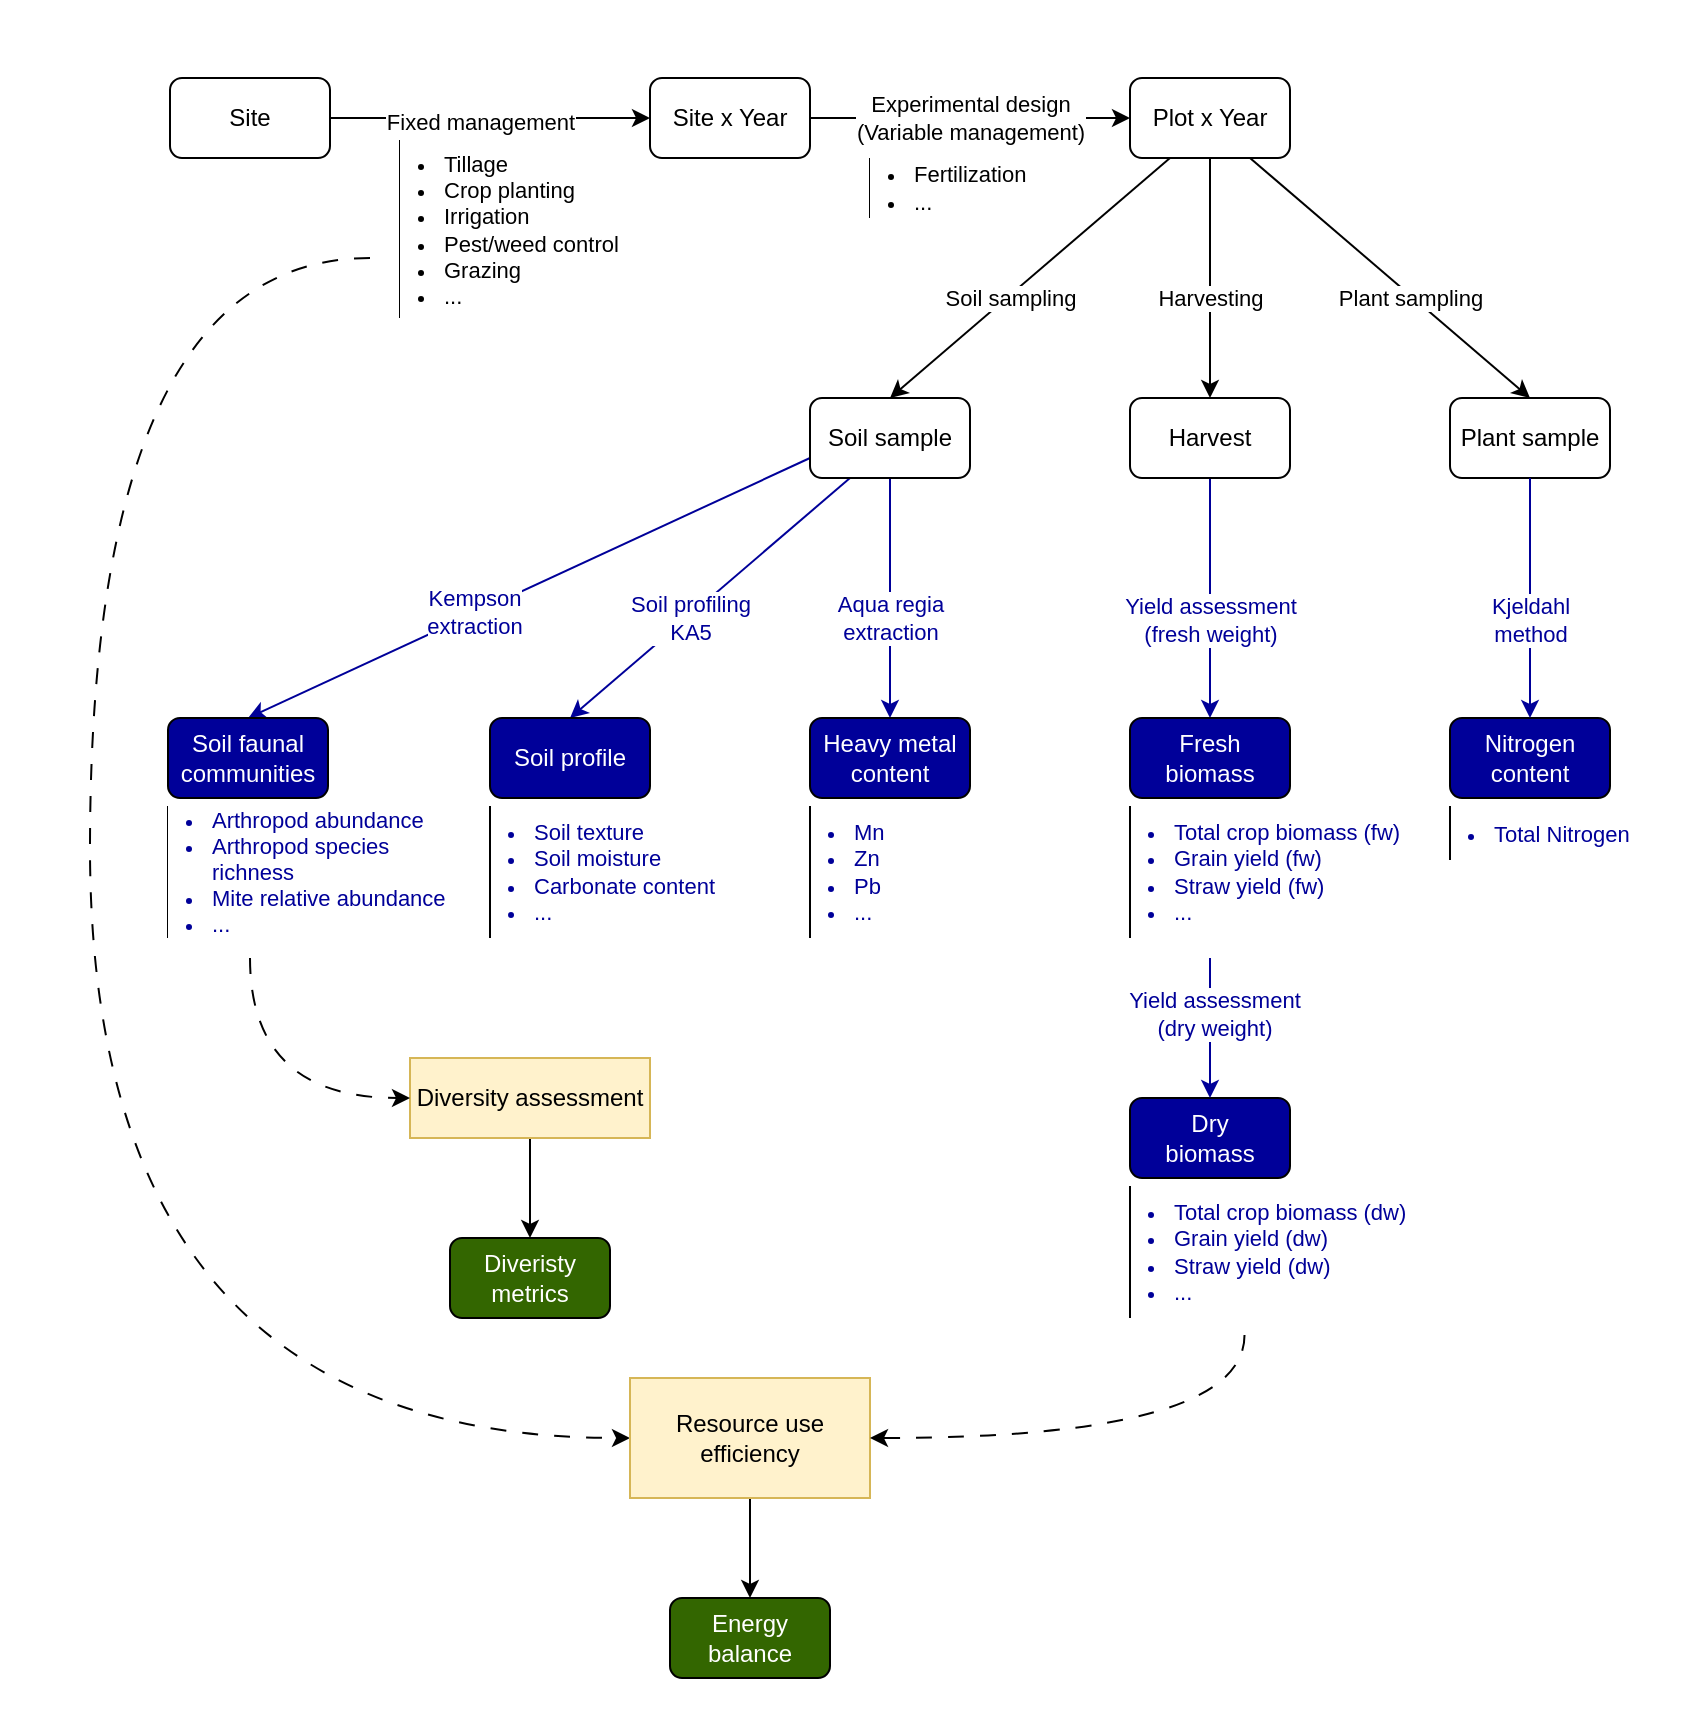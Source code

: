 <mxfile version="24.2.5" type="device">
  <diagram name="Page-1" id="tc0Ja6hnESoEhUfPkp6r">
    <mxGraphModel dx="1562" dy="908" grid="1" gridSize="10" guides="1" tooltips="1" connect="1" arrows="1" fold="1" page="1" pageScale="1" pageWidth="850" pageHeight="1100" math="0" shadow="0">
      <root>
        <mxCell id="0" />
        <mxCell id="1" parent="0" />
        <mxCell id="ZSXmt-S32ppHJpxQg7nn-1" value="" style="rounded=0;whiteSpace=wrap;html=1;strokeColor=none;" vertex="1" parent="1">
          <mxGeometry y="80" width="840" height="860" as="geometry" />
        </mxCell>
        <mxCell id="nqI_gQ-h2WcqjYBQ8Ems-4" style="edgeStyle=orthogonalEdgeStyle;rounded=0;orthogonalLoop=1;jettySize=auto;html=1;" parent="1" source="nqI_gQ-h2WcqjYBQ8Ems-1" target="nqI_gQ-h2WcqjYBQ8Ems-2" edge="1">
          <mxGeometry relative="1" as="geometry" />
        </mxCell>
        <mxCell id="nqI_gQ-h2WcqjYBQ8Ems-13" value="Fixed management" style="edgeLabel;html=1;align=center;verticalAlign=middle;resizable=0;points=[];" parent="nqI_gQ-h2WcqjYBQ8Ems-4" vertex="1" connectable="0">
          <mxGeometry x="-0.062" y="-2" relative="1" as="geometry">
            <mxPoint as="offset" />
          </mxGeometry>
        </mxCell>
        <mxCell id="nqI_gQ-h2WcqjYBQ8Ems-1" value="Site" style="rounded=1;whiteSpace=wrap;html=1;" parent="1" vertex="1">
          <mxGeometry x="85" y="119" width="80" height="40" as="geometry" />
        </mxCell>
        <mxCell id="nqI_gQ-h2WcqjYBQ8Ems-5" style="rounded=0;orthogonalLoop=1;jettySize=auto;html=1;exitX=1;exitY=0.5;exitDx=0;exitDy=0;entryX=0;entryY=0.5;entryDx=0;entryDy=0;" parent="1" source="nqI_gQ-h2WcqjYBQ8Ems-2" target="nqI_gQ-h2WcqjYBQ8Ems-3" edge="1">
          <mxGeometry relative="1" as="geometry" />
        </mxCell>
        <mxCell id="nqI_gQ-h2WcqjYBQ8Ems-15" value="Experimental design&lt;div&gt;(Variable management)&lt;/div&gt;" style="edgeLabel;html=1;align=center;verticalAlign=middle;resizable=0;points=[];" parent="nqI_gQ-h2WcqjYBQ8Ems-5" vertex="1" connectable="0">
          <mxGeometry x="0.025" y="-1" relative="1" as="geometry">
            <mxPoint x="-2" y="-1" as="offset" />
          </mxGeometry>
        </mxCell>
        <mxCell id="nqI_gQ-h2WcqjYBQ8Ems-2" value="Site x Year" style="rounded=1;whiteSpace=wrap;html=1;" parent="1" vertex="1">
          <mxGeometry x="325" y="119" width="80" height="40" as="geometry" />
        </mxCell>
        <mxCell id="nqI_gQ-h2WcqjYBQ8Ems-8" style="rounded=0;orthogonalLoop=1;jettySize=auto;html=1;" parent="1" source="nqI_gQ-h2WcqjYBQ8Ems-3" target="nqI_gQ-h2WcqjYBQ8Ems-7" edge="1">
          <mxGeometry relative="1" as="geometry" />
        </mxCell>
        <mxCell id="nqI_gQ-h2WcqjYBQ8Ems-24" value="Harvesting" style="edgeLabel;html=1;align=center;verticalAlign=middle;resizable=0;points=[];" parent="nqI_gQ-h2WcqjYBQ8Ems-8" vertex="1" connectable="0">
          <mxGeometry x="-0.025" y="-1" relative="1" as="geometry">
            <mxPoint x="1" y="11" as="offset" />
          </mxGeometry>
        </mxCell>
        <mxCell id="nqI_gQ-h2WcqjYBQ8Ems-9" style="rounded=0;orthogonalLoop=1;jettySize=auto;html=1;entryX=0.5;entryY=0;entryDx=0;entryDy=0;exitX=0.75;exitY=1;exitDx=0;exitDy=0;" parent="1" source="nqI_gQ-h2WcqjYBQ8Ems-3" target="nqI_gQ-h2WcqjYBQ8Ems-6" edge="1">
          <mxGeometry relative="1" as="geometry" />
        </mxCell>
        <mxCell id="nqI_gQ-h2WcqjYBQ8Ems-23" value="Plant sampling" style="edgeLabel;html=1;align=center;verticalAlign=middle;resizable=0;points=[];" parent="nqI_gQ-h2WcqjYBQ8Ems-9" vertex="1" connectable="0">
          <mxGeometry x="0.04" y="-3" relative="1" as="geometry">
            <mxPoint x="9" y="5" as="offset" />
          </mxGeometry>
        </mxCell>
        <mxCell id="nqI_gQ-h2WcqjYBQ8Ems-12" style="rounded=0;orthogonalLoop=1;jettySize=auto;html=1;exitX=0.25;exitY=1;exitDx=0;exitDy=0;entryX=0.5;entryY=0;entryDx=0;entryDy=0;" parent="1" source="nqI_gQ-h2WcqjYBQ8Ems-3" target="nqI_gQ-h2WcqjYBQ8Ems-11" edge="1">
          <mxGeometry relative="1" as="geometry" />
        </mxCell>
        <mxCell id="nqI_gQ-h2WcqjYBQ8Ems-25" value="Soil sampling" style="edgeLabel;html=1;align=center;verticalAlign=middle;resizable=0;points=[];" parent="nqI_gQ-h2WcqjYBQ8Ems-12" vertex="1" connectable="0">
          <mxGeometry x="-0.04" y="2" relative="1" as="geometry">
            <mxPoint x="-14" y="11" as="offset" />
          </mxGeometry>
        </mxCell>
        <mxCell id="nqI_gQ-h2WcqjYBQ8Ems-3" value="Plot x Year" style="rounded=1;whiteSpace=wrap;html=1;" parent="1" vertex="1">
          <mxGeometry x="565" y="119" width="80" height="40" as="geometry" />
        </mxCell>
        <mxCell id="nqI_gQ-h2WcqjYBQ8Ems-6" value="Plant sample" style="rounded=1;whiteSpace=wrap;html=1;" parent="1" vertex="1">
          <mxGeometry x="725" y="279" width="80" height="40" as="geometry" />
        </mxCell>
        <mxCell id="nqI_gQ-h2WcqjYBQ8Ems-33" style="edgeStyle=orthogonalEdgeStyle;rounded=0;orthogonalLoop=1;jettySize=auto;html=1;exitX=0.5;exitY=1;exitDx=0;exitDy=0;strokeColor=#000099;" parent="1" source="nqI_gQ-h2WcqjYBQ8Ems-7" target="nqI_gQ-h2WcqjYBQ8Ems-30" edge="1">
          <mxGeometry relative="1" as="geometry" />
        </mxCell>
        <mxCell id="nqI_gQ-h2WcqjYBQ8Ems-7" value="Harvest" style="rounded=1;whiteSpace=wrap;html=1;" parent="1" vertex="1">
          <mxGeometry x="565" y="279" width="80" height="40" as="geometry" />
        </mxCell>
        <mxCell id="nqI_gQ-h2WcqjYBQ8Ems-27" style="edgeStyle=orthogonalEdgeStyle;rounded=0;orthogonalLoop=1;jettySize=auto;html=1;exitX=0.5;exitY=1;exitDx=0;exitDy=0;strokeColor=#000099;" parent="1" source="nqI_gQ-h2WcqjYBQ8Ems-11" edge="1">
          <mxGeometry relative="1" as="geometry">
            <mxPoint x="445" y="439" as="targetPoint" />
          </mxGeometry>
        </mxCell>
        <mxCell id="nqI_gQ-h2WcqjYBQ8Ems-34" value="Aqua regia&lt;div&gt;extraction&lt;/div&gt;" style="edgeLabel;html=1;align=center;verticalAlign=middle;resizable=0;points=[];fontColor=#000099;" parent="nqI_gQ-h2WcqjYBQ8Ems-27" vertex="1" connectable="0">
          <mxGeometry x="-0.153" y="-1" relative="1" as="geometry">
            <mxPoint x="1" y="19" as="offset" />
          </mxGeometry>
        </mxCell>
        <mxCell id="nqI_gQ-h2WcqjYBQ8Ems-35" style="rounded=0;orthogonalLoop=1;jettySize=auto;html=1;exitX=0.25;exitY=1;exitDx=0;exitDy=0;entryX=0.5;entryY=0;entryDx=0;entryDy=0;strokeColor=#000099;" parent="1" source="nqI_gQ-h2WcqjYBQ8Ems-11" target="nqI_gQ-h2WcqjYBQ8Ems-36" edge="1">
          <mxGeometry relative="1" as="geometry">
            <mxPoint x="285" y="439" as="targetPoint" />
          </mxGeometry>
        </mxCell>
        <mxCell id="nqI_gQ-h2WcqjYBQ8Ems-37" value="Soil profiling&lt;div&gt;KA5&lt;/div&gt;" style="edgeLabel;html=1;align=center;verticalAlign=middle;resizable=0;points=[];fontColor=#000099;" parent="nqI_gQ-h2WcqjYBQ8Ems-35" vertex="1" connectable="0">
          <mxGeometry x="-0.025" y="2" relative="1" as="geometry">
            <mxPoint x="-13" y="10" as="offset" />
          </mxGeometry>
        </mxCell>
        <mxCell id="nqI_gQ-h2WcqjYBQ8Ems-39" style="rounded=0;orthogonalLoop=1;jettySize=auto;html=1;exitX=0;exitY=0.75;exitDx=0;exitDy=0;entryX=0.5;entryY=0;entryDx=0;entryDy=0;strokeColor=#000099;" parent="1" source="nqI_gQ-h2WcqjYBQ8Ems-11" target="nqI_gQ-h2WcqjYBQ8Ems-38" edge="1">
          <mxGeometry relative="1" as="geometry" />
        </mxCell>
        <mxCell id="nqI_gQ-h2WcqjYBQ8Ems-40" value="Kempson&lt;div&gt;extraction&lt;/div&gt;" style="edgeLabel;html=1;align=center;verticalAlign=middle;resizable=0;points=[];fontColor=#000099;" parent="nqI_gQ-h2WcqjYBQ8Ems-39" vertex="1" connectable="0">
          <mxGeometry x="0.195" y="-1" relative="1" as="geometry">
            <mxPoint as="offset" />
          </mxGeometry>
        </mxCell>
        <mxCell id="nqI_gQ-h2WcqjYBQ8Ems-11" value="Soil sample" style="rounded=1;whiteSpace=wrap;html=1;" parent="1" vertex="1">
          <mxGeometry x="405" y="279" width="80" height="40" as="geometry" />
        </mxCell>
        <mxCell id="nqI_gQ-h2WcqjYBQ8Ems-19" value="" style="endArrow=none;html=1;rounded=0;entryX=0;entryY=1;entryDx=0;entryDy=0;fontSize=11;" parent="1" target="nqI_gQ-h2WcqjYBQ8Ems-20" edge="1">
          <mxGeometry width="50" height="50" relative="1" as="geometry">
            <mxPoint x="200" y="150" as="sourcePoint" />
            <mxPoint x="200" y="260" as="targetPoint" />
          </mxGeometry>
        </mxCell>
        <mxCell id="nqI_gQ-h2WcqjYBQ8Ems-20" value="&lt;ul style=&quot;padding-left: 20px; font-size: 11px;&quot;&gt;&lt;li style=&quot;font-size: 11px;&quot;&gt;Tillage&lt;/li&gt;&lt;li style=&quot;font-size: 11px;&quot;&gt;Crop planting&lt;/li&gt;&lt;li style=&quot;font-size: 11px;&quot;&gt;Irrigation&lt;/li&gt;&lt;li style=&quot;font-size: 11px;&quot;&gt;Pest/weed control&lt;/li&gt;&lt;li style=&quot;font-size: 11px;&quot;&gt;Grazing&lt;/li&gt;&lt;li style=&quot;font-size: 11px;&quot;&gt;...&lt;/li&gt;&lt;/ul&gt;" style="rounded=0;whiteSpace=wrap;html=1;strokeColor=none;align=left;fontSize=11;" parent="1" vertex="1">
          <mxGeometry x="200" y="150" width="120" height="89" as="geometry" />
        </mxCell>
        <mxCell id="nqI_gQ-h2WcqjYBQ8Ems-21" value="" style="endArrow=none;html=1;rounded=0;entryX=0;entryY=1;entryDx=0;entryDy=0;fontSize=11;" parent="1" target="nqI_gQ-h2WcqjYBQ8Ems-22" edge="1">
          <mxGeometry width="50" height="50" relative="1" as="geometry">
            <mxPoint x="435" y="159" as="sourcePoint" />
            <mxPoint x="435" y="269" as="targetPoint" />
          </mxGeometry>
        </mxCell>
        <mxCell id="nqI_gQ-h2WcqjYBQ8Ems-22" value="&lt;ul style=&quot;padding-left: 20px; font-size: 11px;&quot;&gt;&lt;li style=&quot;font-size: 11px;&quot;&gt;Fertilization&lt;/li&gt;&lt;li style=&quot;font-size: 11px;&quot;&gt;...&lt;/li&gt;&lt;/ul&gt;" style="rounded=0;whiteSpace=wrap;html=1;strokeColor=none;align=left;fontSize=11;" parent="1" vertex="1">
          <mxGeometry x="435" y="159" width="100" height="30" as="geometry" />
        </mxCell>
        <mxCell id="nqI_gQ-h2WcqjYBQ8Ems-28" value="Heavy metal content" style="rounded=1;whiteSpace=wrap;html=1;fillColor=#000099;fontColor=#FFFFFF;" parent="1" vertex="1">
          <mxGeometry x="405" y="439" width="80" height="40" as="geometry" />
        </mxCell>
        <mxCell id="nqI_gQ-h2WcqjYBQ8Ems-30" value="Fresh biomass" style="rounded=1;whiteSpace=wrap;html=1;fillColor=#000099;fontColor=#FFFFFF;" parent="1" vertex="1">
          <mxGeometry x="565" y="439" width="80" height="40" as="geometry" />
        </mxCell>
        <mxCell id="nqI_gQ-h2WcqjYBQ8Ems-31" value="Nitrogen content" style="rounded=1;whiteSpace=wrap;html=1;fillColor=#000099;fontColor=#FFFFFF;" parent="1" vertex="1">
          <mxGeometry x="725" y="439" width="80" height="40" as="geometry" />
        </mxCell>
        <mxCell id="nqI_gQ-h2WcqjYBQ8Ems-36" value="Soil profile" style="rounded=1;whiteSpace=wrap;html=1;fillColor=#000099;fontColor=#FFFFFF;" parent="1" vertex="1">
          <mxGeometry x="245" y="439" width="80" height="40" as="geometry" />
        </mxCell>
        <mxCell id="nqI_gQ-h2WcqjYBQ8Ems-38" value="Soil faunal communities" style="rounded=1;whiteSpace=wrap;html=1;fillColor=#000099;fontColor=#FFFFFF;" parent="1" vertex="1">
          <mxGeometry x="84" y="439" width="80" height="40" as="geometry" />
        </mxCell>
        <mxCell id="nqI_gQ-h2WcqjYBQ8Ems-42" value="" style="endArrow=none;html=1;rounded=0;entryX=0;entryY=1;entryDx=0;entryDy=0;fontSize=11;" parent="1" target="nqI_gQ-h2WcqjYBQ8Ems-43" edge="1">
          <mxGeometry width="50" height="50" relative="1" as="geometry">
            <mxPoint x="84" y="483" as="sourcePoint" />
            <mxPoint x="84" y="593" as="targetPoint" />
          </mxGeometry>
        </mxCell>
        <mxCell id="nqI_gQ-h2WcqjYBQ8Ems-43" value="&lt;ul style=&quot;padding-left: 20px; font-size: 11px;&quot;&gt;&lt;li style=&quot;font-size: 11px;&quot;&gt;Arthropod abundance&lt;/li&gt;&lt;li style=&quot;font-size: 11px;&quot;&gt;Arthropod species richness&lt;/li&gt;&lt;li style=&quot;font-size: 11px;&quot;&gt;Mite relative abundance&lt;/li&gt;&lt;li style=&quot;font-size: 11px;&quot;&gt;...&lt;/li&gt;&lt;/ul&gt;" style="rounded=0;whiteSpace=wrap;html=1;strokeColor=none;align=left;fontSize=11;fontColor=#000099;" parent="1" vertex="1">
          <mxGeometry x="84" y="483" width="140" height="66" as="geometry" />
        </mxCell>
        <mxCell id="nqI_gQ-h2WcqjYBQ8Ems-44" value="&lt;ul style=&quot;padding-left: 20px; font-size: 11px;&quot;&gt;&lt;li style=&quot;font-size: 11px;&quot;&gt;Soil texture&lt;/li&gt;&lt;li style=&quot;font-size: 11px;&quot;&gt;Soil moisture&lt;/li&gt;&lt;li style=&quot;font-size: 11px;&quot;&gt;Carbonate content&lt;/li&gt;&lt;li style=&quot;font-size: 11px;&quot;&gt;...&lt;/li&gt;&lt;/ul&gt;" style="rounded=0;whiteSpace=wrap;html=1;strokeColor=none;align=left;fontSize=11;fontColor=#000099;" parent="1" vertex="1">
          <mxGeometry x="245" y="483" width="140" height="66" as="geometry" />
        </mxCell>
        <mxCell id="nqI_gQ-h2WcqjYBQ8Ems-45" value="" style="endArrow=none;html=1;rounded=0;exitX=0;exitY=0;exitDx=0;exitDy=0;entryX=0;entryY=1;entryDx=0;entryDy=0;" parent="1" source="nqI_gQ-h2WcqjYBQ8Ems-44" target="nqI_gQ-h2WcqjYBQ8Ems-44" edge="1">
          <mxGeometry width="50" height="50" relative="1" as="geometry">
            <mxPoint x="425" y="479" as="sourcePoint" />
            <mxPoint x="475" y="429" as="targetPoint" />
          </mxGeometry>
        </mxCell>
        <mxCell id="nqI_gQ-h2WcqjYBQ8Ems-46" value="&lt;ul style=&quot;padding-left: 20px; font-size: 11px;&quot;&gt;&lt;li style=&quot;font-size: 11px;&quot;&gt;Mn&lt;/li&gt;&lt;li style=&quot;font-size: 11px;&quot;&gt;Zn&lt;/li&gt;&lt;li style=&quot;font-size: 11px;&quot;&gt;&lt;span style=&quot;background-color: initial;&quot;&gt;Pb&lt;/span&gt;&lt;/li&gt;&lt;li style=&quot;font-size: 11px;&quot;&gt;&lt;span style=&quot;background-color: initial;&quot;&gt;...&lt;/span&gt;&lt;br&gt;&lt;/li&gt;&lt;/ul&gt;" style="rounded=0;whiteSpace=wrap;html=1;strokeColor=none;align=left;fontSize=11;fontColor=#000099;" parent="1" vertex="1">
          <mxGeometry x="405" y="483" width="75" height="66" as="geometry" />
        </mxCell>
        <mxCell id="nqI_gQ-h2WcqjYBQ8Ems-47" value="" style="endArrow=none;html=1;rounded=0;exitX=0;exitY=0;exitDx=0;exitDy=0;entryX=0;entryY=1;entryDx=0;entryDy=0;" parent="1" source="nqI_gQ-h2WcqjYBQ8Ems-46" target="nqI_gQ-h2WcqjYBQ8Ems-46" edge="1">
          <mxGeometry width="50" height="50" relative="1" as="geometry">
            <mxPoint x="585" y="479" as="sourcePoint" />
            <mxPoint x="635" y="429" as="targetPoint" />
          </mxGeometry>
        </mxCell>
        <mxCell id="nqI_gQ-h2WcqjYBQ8Ems-48" value="&lt;ul style=&quot;padding-left: 20px; font-size: 11px;&quot;&gt;&lt;li style=&quot;font-size: 11px;&quot;&gt;&lt;span style=&quot;background-color: initial;&quot;&gt;Total crop biomass (fw)&lt;/span&gt;&lt;/li&gt;&lt;li style=&quot;font-size: 11px;&quot;&gt;Grain yield (fw)&lt;/li&gt;&lt;li style=&quot;font-size: 11px;&quot;&gt;&lt;span style=&quot;background-color: initial;&quot;&gt;Straw yield (fw)&lt;/span&gt;&lt;/li&gt;&lt;li style=&quot;font-size: 11px;&quot;&gt;&lt;span style=&quot;background-color: initial;&quot;&gt;...&lt;/span&gt;&lt;br&gt;&lt;/li&gt;&lt;/ul&gt;" style="rounded=0;whiteSpace=wrap;html=1;strokeColor=none;align=left;fontSize=11;fontColor=#000099;" parent="1" vertex="1">
          <mxGeometry x="565" y="483" width="140" height="66" as="geometry" />
        </mxCell>
        <mxCell id="nqI_gQ-h2WcqjYBQ8Ems-49" value="" style="endArrow=none;html=1;rounded=0;exitX=0;exitY=0;exitDx=0;exitDy=0;entryX=0;entryY=1;entryDx=0;entryDy=0;" parent="1" source="nqI_gQ-h2WcqjYBQ8Ems-48" target="nqI_gQ-h2WcqjYBQ8Ems-48" edge="1">
          <mxGeometry width="50" height="50" relative="1" as="geometry">
            <mxPoint x="745" y="479" as="sourcePoint" />
            <mxPoint x="795" y="429" as="targetPoint" />
          </mxGeometry>
        </mxCell>
        <mxCell id="nqI_gQ-h2WcqjYBQ8Ems-50" value="Yield assessment&lt;div&gt;(fresh weight)&lt;/div&gt;" style="edgeLabel;html=1;align=center;verticalAlign=middle;resizable=0;points=[];fontColor=#000099;" parent="1" vertex="1" connectable="0">
          <mxGeometry x="605" y="390" as="geometry" />
        </mxCell>
        <mxCell id="nqI_gQ-h2WcqjYBQ8Ems-51" value="Dry&lt;div&gt;biomass&lt;/div&gt;" style="rounded=1;whiteSpace=wrap;html=1;fillColor=#000099;fontColor=#FFFFFF;" parent="1" vertex="1">
          <mxGeometry x="565" y="629" width="80" height="40" as="geometry" />
        </mxCell>
        <mxCell id="nqI_gQ-h2WcqjYBQ8Ems-52" value="&lt;ul style=&quot;padding-left: 20px; font-size: 11px;&quot;&gt;&lt;li style=&quot;font-size: 11px;&quot;&gt;&lt;span style=&quot;background-color: initial;&quot;&gt;Total crop biomass (dw)&lt;/span&gt;&lt;/li&gt;&lt;li style=&quot;font-size: 11px;&quot;&gt;Grain yield (dw)&lt;/li&gt;&lt;li style=&quot;font-size: 11px;&quot;&gt;&lt;span style=&quot;background-color: initial;&quot;&gt;Straw yield (dw)&lt;/span&gt;&lt;/li&gt;&lt;li style=&quot;font-size: 11px;&quot;&gt;&lt;span style=&quot;background-color: initial;&quot;&gt;...&lt;/span&gt;&lt;br&gt;&lt;/li&gt;&lt;/ul&gt;" style="rounded=0;whiteSpace=wrap;html=1;strokeColor=none;align=left;fontSize=11;fontColor=#000099;" parent="1" vertex="1">
          <mxGeometry x="565" y="673" width="140" height="66" as="geometry" />
        </mxCell>
        <mxCell id="nqI_gQ-h2WcqjYBQ8Ems-53" value="" style="endArrow=none;html=1;rounded=0;exitX=0;exitY=0;exitDx=0;exitDy=0;entryX=0;entryY=1;entryDx=0;entryDy=0;" parent="1" source="nqI_gQ-h2WcqjYBQ8Ems-52" target="nqI_gQ-h2WcqjYBQ8Ems-52" edge="1">
          <mxGeometry width="50" height="50" relative="1" as="geometry">
            <mxPoint x="745" y="669" as="sourcePoint" />
            <mxPoint x="795" y="619" as="targetPoint" />
          </mxGeometry>
        </mxCell>
        <mxCell id="nqI_gQ-h2WcqjYBQ8Ems-54" style="edgeStyle=orthogonalEdgeStyle;rounded=0;orthogonalLoop=1;jettySize=auto;html=1;fontColor=#000099;strokeColor=#000099;" parent="1" edge="1">
          <mxGeometry relative="1" as="geometry">
            <mxPoint x="605" y="559" as="sourcePoint" />
            <mxPoint x="605" y="629" as="targetPoint" />
          </mxGeometry>
        </mxCell>
        <mxCell id="nqI_gQ-h2WcqjYBQ8Ems-55" value="Yield assessment&lt;br&gt;(dry weight)" style="edgeLabel;html=1;align=center;verticalAlign=middle;resizable=0;points=[];fontColor=#000099;" parent="nqI_gQ-h2WcqjYBQ8Ems-54" vertex="1" connectable="0">
          <mxGeometry x="-0.2" y="2" relative="1" as="geometry">
            <mxPoint as="offset" />
          </mxGeometry>
        </mxCell>
        <mxCell id="nqI_gQ-h2WcqjYBQ8Ems-59" value="" style="endArrow=classic;html=1;rounded=0;edgeStyle=orthogonalEdgeStyle;curved=1;entryX=0;entryY=0.5;entryDx=0;entryDy=0;dashed=1;dashPattern=8 8;" parent="1" target="nqI_gQ-h2WcqjYBQ8Ems-61" edge="1">
          <mxGeometry width="50" height="50" relative="1" as="geometry">
            <mxPoint x="185" y="209" as="sourcePoint" />
            <mxPoint x="315" y="799" as="targetPoint" />
            <Array as="points">
              <mxPoint x="45" y="209" />
              <mxPoint x="45" y="799" />
            </Array>
          </mxGeometry>
        </mxCell>
        <mxCell id="nqI_gQ-h2WcqjYBQ8Ems-64" style="edgeStyle=orthogonalEdgeStyle;rounded=0;orthogonalLoop=1;jettySize=auto;html=1;exitX=0.5;exitY=1;exitDx=0;exitDy=0;" parent="1" source="nqI_gQ-h2WcqjYBQ8Ems-61" target="nqI_gQ-h2WcqjYBQ8Ems-63" edge="1">
          <mxGeometry relative="1" as="geometry" />
        </mxCell>
        <mxCell id="nqI_gQ-h2WcqjYBQ8Ems-61" value="Resource use efficiency" style="rounded=0;whiteSpace=wrap;html=1;fillColor=#fff2cc;strokeColor=#d6b656;" parent="1" vertex="1">
          <mxGeometry x="315" y="769" width="120" height="60" as="geometry" />
        </mxCell>
        <mxCell id="nqI_gQ-h2WcqjYBQ8Ems-62" value="" style="endArrow=classic;html=1;rounded=0;exitX=0.409;exitY=1.128;exitDx=0;exitDy=0;exitPerimeter=0;entryX=1;entryY=0.5;entryDx=0;entryDy=0;edgeStyle=orthogonalEdgeStyle;curved=1;dashed=1;dashPattern=8 8;" parent="1" source="nqI_gQ-h2WcqjYBQ8Ems-52" target="nqI_gQ-h2WcqjYBQ8Ems-61" edge="1">
          <mxGeometry width="50" height="50" relative="1" as="geometry">
            <mxPoint x="795" y="569" as="sourcePoint" />
            <mxPoint x="845" y="519" as="targetPoint" />
            <Array as="points">
              <mxPoint x="622" y="799" />
            </Array>
          </mxGeometry>
        </mxCell>
        <mxCell id="nqI_gQ-h2WcqjYBQ8Ems-63" value="Energy balance" style="rounded=1;whiteSpace=wrap;html=1;fillColor=#336600;fontColor=#FFFFFF;" parent="1" vertex="1">
          <mxGeometry x="335" y="879" width="80" height="40" as="geometry" />
        </mxCell>
        <mxCell id="nqI_gQ-h2WcqjYBQ8Ems-69" style="edgeStyle=orthogonalEdgeStyle;rounded=0;orthogonalLoop=1;jettySize=auto;html=1;exitX=0.5;exitY=1;exitDx=0;exitDy=0;" parent="1" source="nqI_gQ-h2WcqjYBQ8Ems-66" target="nqI_gQ-h2WcqjYBQ8Ems-68" edge="1">
          <mxGeometry relative="1" as="geometry" />
        </mxCell>
        <mxCell id="nqI_gQ-h2WcqjYBQ8Ems-66" value="Diversity assessment" style="rounded=0;whiteSpace=wrap;html=1;fillColor=#fff2cc;strokeColor=#d6b656;" parent="1" vertex="1">
          <mxGeometry x="205" y="609" width="120" height="40" as="geometry" />
        </mxCell>
        <mxCell id="nqI_gQ-h2WcqjYBQ8Ems-67" value="" style="endArrow=classic;html=1;rounded=0;entryX=0;entryY=0.5;entryDx=0;entryDy=0;edgeStyle=orthogonalEdgeStyle;curved=1;dashed=1;dashPattern=8 8;" parent="1" target="nqI_gQ-h2WcqjYBQ8Ems-66" edge="1">
          <mxGeometry width="50" height="50" relative="1" as="geometry">
            <mxPoint x="125" y="559" as="sourcePoint" />
            <mxPoint x="845" y="519" as="targetPoint" />
            <Array as="points">
              <mxPoint x="125" y="629" />
            </Array>
          </mxGeometry>
        </mxCell>
        <mxCell id="nqI_gQ-h2WcqjYBQ8Ems-68" value="Diveristy metrics" style="rounded=1;whiteSpace=wrap;html=1;fillColor=#336600;fontColor=#FFFFFF;" parent="1" vertex="1">
          <mxGeometry x="225" y="699" width="80" height="40" as="geometry" />
        </mxCell>
        <mxCell id="nqI_gQ-h2WcqjYBQ8Ems-71" style="edgeStyle=orthogonalEdgeStyle;rounded=0;orthogonalLoop=1;jettySize=auto;html=1;exitX=0.5;exitY=1;exitDx=0;exitDy=0;strokeColor=#000099;entryX=0.5;entryY=0;entryDx=0;entryDy=0;" parent="1" source="nqI_gQ-h2WcqjYBQ8Ems-6" target="nqI_gQ-h2WcqjYBQ8Ems-31" edge="1">
          <mxGeometry relative="1" as="geometry">
            <mxPoint x="615" y="329" as="sourcePoint" />
            <mxPoint x="615" y="449" as="targetPoint" />
          </mxGeometry>
        </mxCell>
        <mxCell id="nqI_gQ-h2WcqjYBQ8Ems-73" value="Kjeldahl&lt;div&gt;method&lt;/div&gt;" style="edgeLabel;html=1;align=center;verticalAlign=middle;resizable=0;points=[];fontColor=#000099;" parent="nqI_gQ-h2WcqjYBQ8Ems-71" vertex="1" connectable="0">
          <mxGeometry x="-0.019" y="1" relative="1" as="geometry">
            <mxPoint x="-1" y="12" as="offset" />
          </mxGeometry>
        </mxCell>
        <mxCell id="nqI_gQ-h2WcqjYBQ8Ems-74" value="&lt;ul style=&quot;padding-left: 20px; font-size: 11px;&quot;&gt;&lt;li style=&quot;font-size: 11px;&quot;&gt;Total Nitrogen&lt;/li&gt;&lt;/ul&gt;" style="rounded=0;whiteSpace=wrap;html=1;strokeColor=none;align=left;fontSize=11;fontColor=#000099;" parent="1" vertex="1">
          <mxGeometry x="725" y="483" width="105" height="27" as="geometry" />
        </mxCell>
        <mxCell id="nqI_gQ-h2WcqjYBQ8Ems-75" value="" style="endArrow=none;html=1;rounded=0;exitX=0;exitY=0;exitDx=0;exitDy=0;entryX=0;entryY=1;entryDx=0;entryDy=0;" parent="1" source="nqI_gQ-h2WcqjYBQ8Ems-74" target="nqI_gQ-h2WcqjYBQ8Ems-74" edge="1">
          <mxGeometry width="50" height="50" relative="1" as="geometry">
            <mxPoint x="905" y="479" as="sourcePoint" />
            <mxPoint x="955" y="429" as="targetPoint" />
          </mxGeometry>
        </mxCell>
      </root>
    </mxGraphModel>
  </diagram>
</mxfile>
